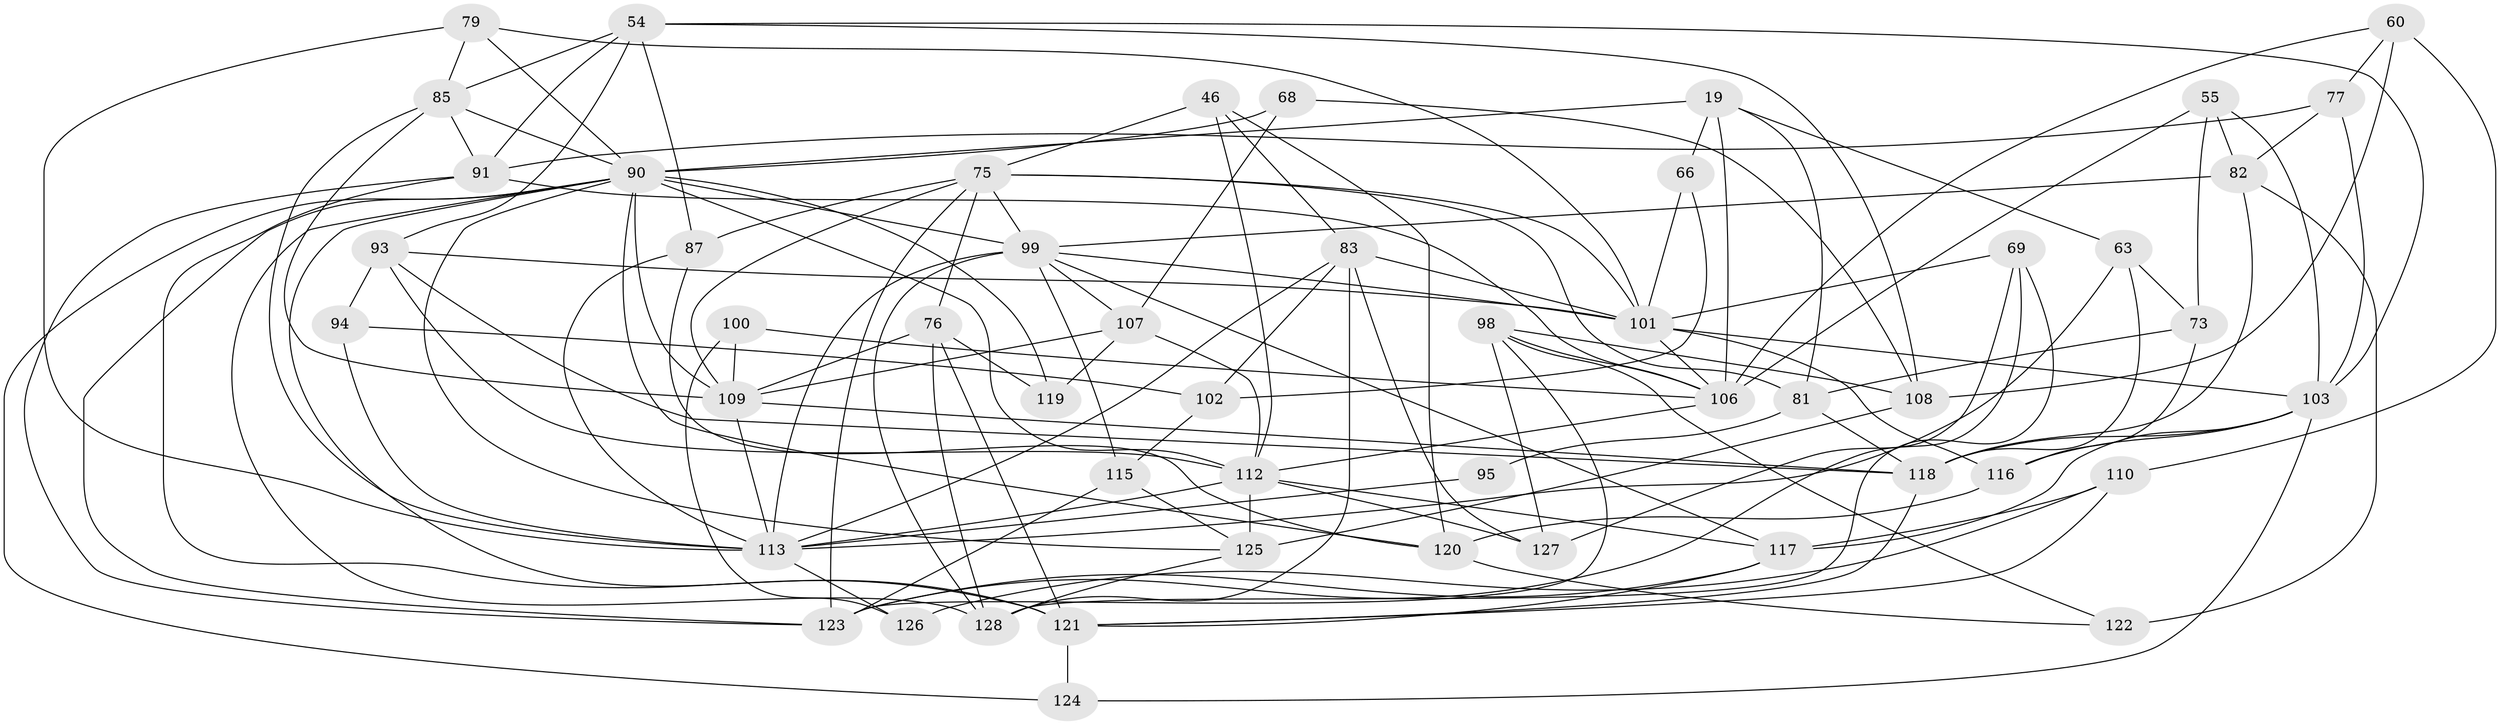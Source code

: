 // original degree distribution, {4: 1.0}
// Generated by graph-tools (version 1.1) at 2025/01/03/04/25 22:01:05]
// undirected, 51 vertices, 137 edges
graph export_dot {
graph [start="1"]
  node [color=gray90,style=filled];
  19 [super="+9"];
  46;
  54 [super="+39"];
  55;
  60;
  63 [super="+57"];
  66;
  68;
  69;
  73;
  75 [super="+64"];
  76 [super="+22"];
  77;
  79;
  81 [super="+18"];
  82 [super="+15+53"];
  83 [super="+16"];
  85 [super="+52"];
  87;
  90 [super="+44+59+71"];
  91 [super="+78"];
  93 [super="+31"];
  94;
  95;
  98 [super="+72"];
  99 [super="+14+24"];
  100;
  101 [super="+74+92"];
  102;
  103 [super="+20+61+88"];
  106 [super="+67"];
  107 [super="+89"];
  108 [super="+34+41"];
  109 [super="+105"];
  110 [super="+50"];
  112 [super="+2+25+32"];
  113 [super="+104+96+84"];
  115;
  116 [super="+33"];
  117 [super="+47"];
  118 [super="+43+114"];
  119;
  120 [super="+10"];
  121 [super="+48"];
  122;
  123 [super="+35+37"];
  124 [super="+12"];
  125 [super="+65"];
  126 [super="+97"];
  127;
  128 [super="+111"];
  19 -- 90;
  19 -- 66 [weight=2];
  19 -- 81;
  19 -- 63;
  19 -- 106;
  46 -- 75;
  46 -- 112;
  46 -- 83;
  46 -- 120;
  54 -- 87;
  54 -- 91 [weight=2];
  54 -- 103 [weight=2];
  54 -- 108;
  54 -- 93;
  54 -- 85;
  55 -- 106;
  55 -- 73;
  55 -- 82;
  55 -- 103;
  60 -- 110;
  60 -- 77;
  60 -- 106;
  60 -- 108;
  63 -- 118 [weight=3];
  63 -- 73;
  63 -- 113;
  66 -- 102;
  66 -- 101;
  68 -- 108;
  68 -- 90 [weight=2];
  68 -- 107;
  69 -- 128;
  69 -- 127;
  69 -- 123;
  69 -- 101;
  73 -- 116;
  73 -- 81;
  75 -- 87;
  75 -- 123 [weight=2];
  75 -- 99;
  75 -- 101 [weight=2];
  75 -- 76;
  75 -- 109;
  75 -- 81;
  76 -- 128;
  76 -- 119 [weight=2];
  76 -- 121;
  76 -- 109;
  77 -- 91;
  77 -- 103;
  77 -- 82;
  79 -- 113;
  79 -- 101;
  79 -- 90;
  79 -- 85;
  81 -- 95 [weight=2];
  81 -- 118;
  82 -- 122 [weight=2];
  82 -- 99 [weight=3];
  82 -- 118;
  83 -- 101 [weight=2];
  83 -- 113;
  83 -- 102;
  83 -- 127;
  83 -- 128 [weight=2];
  85 -- 90;
  85 -- 113;
  85 -- 91;
  85 -- 109;
  87 -- 120;
  87 -- 113;
  90 -- 123;
  90 -- 125;
  90 -- 128;
  90 -- 99 [weight=2];
  90 -- 112;
  90 -- 119;
  90 -- 124 [weight=2];
  90 -- 120;
  90 -- 121;
  90 -- 109 [weight=2];
  91 -- 121 [weight=2];
  91 -- 106;
  91 -- 123;
  93 -- 94 [weight=2];
  93 -- 112;
  93 -- 118;
  93 -- 101;
  94 -- 102;
  94 -- 113;
  95 -- 113 [weight=2];
  98 -- 122;
  98 -- 108 [weight=2];
  98 -- 127;
  98 -- 123;
  98 -- 106;
  99 -- 115;
  99 -- 128 [weight=2];
  99 -- 107;
  99 -- 113 [weight=3];
  99 -- 101 [weight=2];
  99 -- 117;
  100 -- 126 [weight=2];
  100 -- 106;
  100 -- 109;
  101 -- 116 [weight=2];
  101 -- 106;
  101 -- 103;
  102 -- 115;
  103 -- 116;
  103 -- 117;
  103 -- 118 [weight=2];
  103 -- 124;
  106 -- 112;
  107 -- 119;
  107 -- 109 [weight=2];
  107 -- 112;
  108 -- 125 [weight=3];
  109 -- 118 [weight=3];
  109 -- 113;
  110 -- 126 [weight=3];
  110 -- 117;
  110 -- 121;
  112 -- 113 [weight=3];
  112 -- 125 [weight=2];
  112 -- 127;
  112 -- 117;
  113 -- 126;
  115 -- 123;
  115 -- 125;
  116 -- 120 [weight=2];
  117 -- 123;
  117 -- 121;
  118 -- 121;
  120 -- 122;
  121 -- 124 [weight=3];
  125 -- 128;
}
